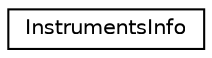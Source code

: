 digraph "Graphical Class Hierarchy"
{
 // LATEX_PDF_SIZE
  edge [fontname="Helvetica",fontsize="10",labelfontname="Helvetica",labelfontsize="10"];
  node [fontname="Helvetica",fontsize="10",shape=record];
  rankdir="LR";
  Node0 [label="InstrumentsInfo",height=0.2,width=0.4,color="black", fillcolor="white", style="filled",URL="$structarm__compute_1_1test_1_1framework_1_1_instruments_info.xhtml",tooltip=" "];
}
